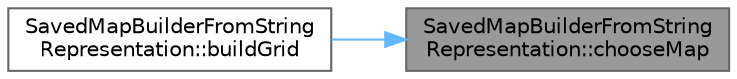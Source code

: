 digraph "SavedMapBuilderFromStringRepresentation::chooseMap"
{
 // LATEX_PDF_SIZE
  bgcolor="transparent";
  edge [fontname=Helvetica,fontsize=10,labelfontname=Helvetica,labelfontsize=10];
  node [fontname=Helvetica,fontsize=10,shape=box,height=0.2,width=0.4];
  rankdir="RL";
  Node1 [id="Node000001",label="SavedMapBuilderFromString\lRepresentation::chooseMap",height=0.2,width=0.4,color="gray40", fillcolor="grey60", style="filled", fontcolor="black",tooltip="List the available maps to the user and prompt them to choose one."];
  Node1 -> Node2 [id="edge2_Node000001_Node000002",dir="back",color="steelblue1",style="solid",tooltip=" "];
  Node2 [id="Node000002",label="SavedMapBuilderFromString\lRepresentation::buildGrid",height=0.2,width=0.4,color="grey40", fillcolor="white", style="filled",URL="$class_saved_map_builder_from_string_representation.html#ac962e779a424151518a2f133815800b6",tooltip="Builds the grid of the map."];
}
